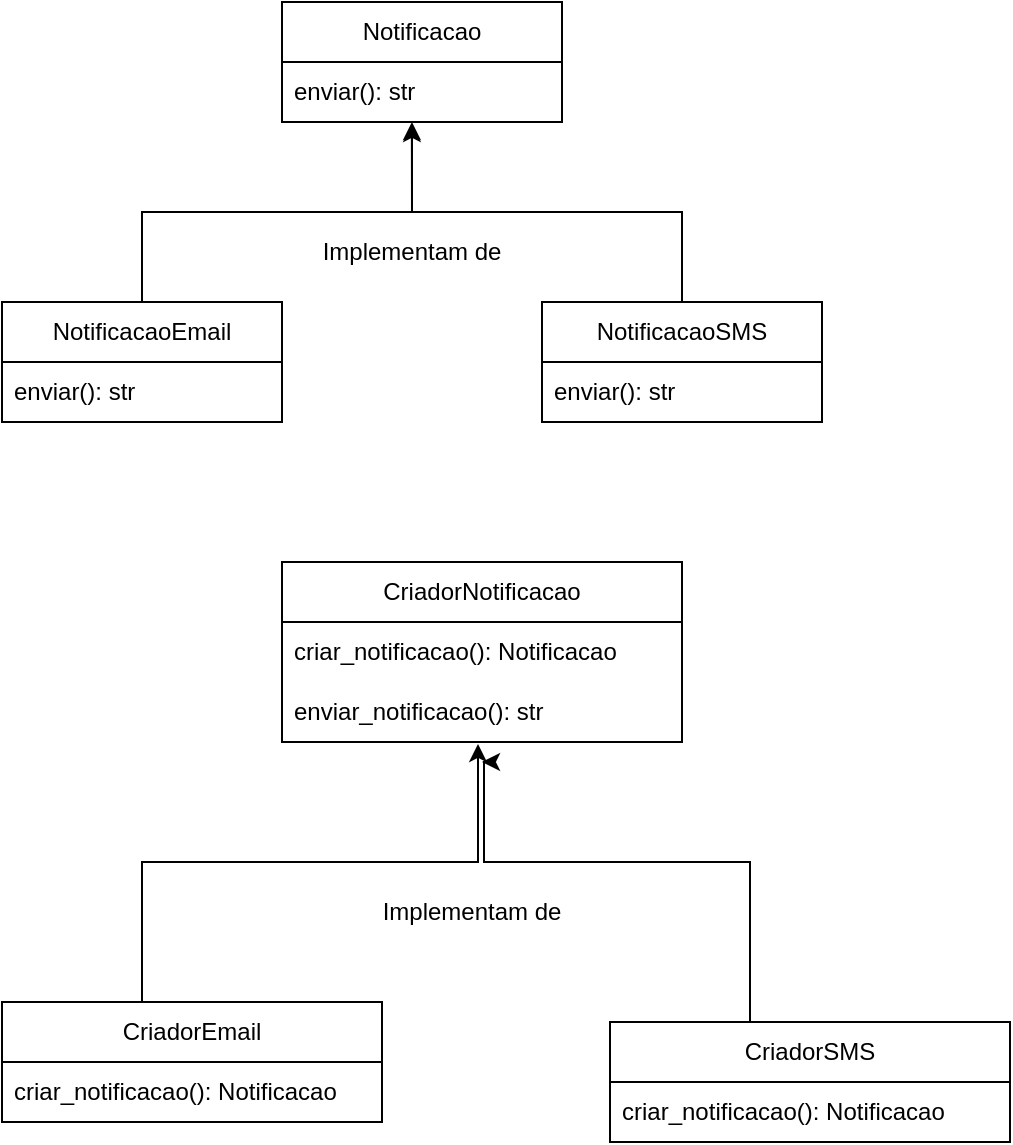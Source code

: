 <mxfile version="24.7.6">
  <diagram name="Página-1" id="xVT-u2M1opb2-3hWfFBO">
    <mxGraphModel dx="713" dy="589" grid="1" gridSize="10" guides="1" tooltips="1" connect="1" arrows="1" fold="1" page="1" pageScale="1" pageWidth="827" pageHeight="1169" math="0" shadow="0">
      <root>
        <mxCell id="0" />
        <mxCell id="1" parent="0" />
        <mxCell id="JstVnJ1uUPe2GPETUVGc-1" value="Notificacao" style="swimlane;fontStyle=0;childLayout=stackLayout;horizontal=1;startSize=30;horizontalStack=0;resizeParent=1;resizeParentMax=0;resizeLast=0;collapsible=1;marginBottom=0;whiteSpace=wrap;html=1;" vertex="1" parent="1">
          <mxGeometry x="302" y="50" width="140" height="60" as="geometry" />
        </mxCell>
        <mxCell id="JstVnJ1uUPe2GPETUVGc-2" value="enviar(): str" style="text;strokeColor=none;fillColor=none;align=left;verticalAlign=middle;spacingLeft=4;spacingRight=4;overflow=hidden;points=[[0,0.5],[1,0.5]];portConstraint=eastwest;rotatable=0;whiteSpace=wrap;html=1;" vertex="1" parent="JstVnJ1uUPe2GPETUVGc-1">
          <mxGeometry y="30" width="140" height="30" as="geometry" />
        </mxCell>
        <mxCell id="JstVnJ1uUPe2GPETUVGc-5" value="NotificacaoEmail" style="swimlane;fontStyle=0;childLayout=stackLayout;horizontal=1;startSize=30;horizontalStack=0;resizeParent=1;resizeParentMax=0;resizeLast=0;collapsible=1;marginBottom=0;whiteSpace=wrap;html=1;" vertex="1" parent="1">
          <mxGeometry x="162" y="200" width="140" height="60" as="geometry" />
        </mxCell>
        <mxCell id="JstVnJ1uUPe2GPETUVGc-6" value="enviar(): str" style="text;strokeColor=none;fillColor=none;align=left;verticalAlign=middle;spacingLeft=4;spacingRight=4;overflow=hidden;points=[[0,0.5],[1,0.5]];portConstraint=eastwest;rotatable=0;whiteSpace=wrap;html=1;" vertex="1" parent="JstVnJ1uUPe2GPETUVGc-5">
          <mxGeometry y="30" width="140" height="30" as="geometry" />
        </mxCell>
        <mxCell id="JstVnJ1uUPe2GPETUVGc-9" value="NotificacaoSMS" style="swimlane;fontStyle=0;childLayout=stackLayout;horizontal=1;startSize=30;horizontalStack=0;resizeParent=1;resizeParentMax=0;resizeLast=0;collapsible=1;marginBottom=0;whiteSpace=wrap;html=1;" vertex="1" parent="1">
          <mxGeometry x="432" y="200" width="140" height="60" as="geometry" />
        </mxCell>
        <mxCell id="JstVnJ1uUPe2GPETUVGc-10" value="enviar(): str" style="text;strokeColor=none;fillColor=none;align=left;verticalAlign=middle;spacingLeft=4;spacingRight=4;overflow=hidden;points=[[0,0.5],[1,0.5]];portConstraint=eastwest;rotatable=0;whiteSpace=wrap;html=1;" vertex="1" parent="JstVnJ1uUPe2GPETUVGc-9">
          <mxGeometry y="30" width="140" height="30" as="geometry" />
        </mxCell>
        <mxCell id="JstVnJ1uUPe2GPETUVGc-13" value="CriadorNotificacao" style="swimlane;fontStyle=0;childLayout=stackLayout;horizontal=1;startSize=30;horizontalStack=0;resizeParent=1;resizeParentMax=0;resizeLast=0;collapsible=1;marginBottom=0;whiteSpace=wrap;html=1;" vertex="1" parent="1">
          <mxGeometry x="302" y="330" width="200" height="90" as="geometry" />
        </mxCell>
        <mxCell id="JstVnJ1uUPe2GPETUVGc-14" value="criar_notificacao(): Notificacao" style="text;strokeColor=none;fillColor=none;align=left;verticalAlign=middle;spacingLeft=4;spacingRight=4;overflow=hidden;points=[[0,0.5],[1,0.5]];portConstraint=eastwest;rotatable=0;whiteSpace=wrap;html=1;" vertex="1" parent="JstVnJ1uUPe2GPETUVGc-13">
          <mxGeometry y="30" width="200" height="30" as="geometry" />
        </mxCell>
        <mxCell id="JstVnJ1uUPe2GPETUVGc-15" value="enviar_notificacao(): str" style="text;strokeColor=none;fillColor=none;align=left;verticalAlign=middle;spacingLeft=4;spacingRight=4;overflow=hidden;points=[[0,0.5],[1,0.5]];portConstraint=eastwest;rotatable=0;whiteSpace=wrap;html=1;" vertex="1" parent="JstVnJ1uUPe2GPETUVGc-13">
          <mxGeometry y="60" width="200" height="30" as="geometry" />
        </mxCell>
        <mxCell id="JstVnJ1uUPe2GPETUVGc-17" value="CriadorEmail" style="swimlane;fontStyle=0;childLayout=stackLayout;horizontal=1;startSize=30;horizontalStack=0;resizeParent=1;resizeParentMax=0;resizeLast=0;collapsible=1;marginBottom=0;whiteSpace=wrap;html=1;" vertex="1" parent="1">
          <mxGeometry x="162" y="550" width="190" height="60" as="geometry" />
        </mxCell>
        <mxCell id="JstVnJ1uUPe2GPETUVGc-18" value="criar_notificacao(): Notificacao" style="text;strokeColor=none;fillColor=none;align=left;verticalAlign=middle;spacingLeft=4;spacingRight=4;overflow=hidden;points=[[0,0.5],[1,0.5]];portConstraint=eastwest;rotatable=0;whiteSpace=wrap;html=1;" vertex="1" parent="JstVnJ1uUPe2GPETUVGc-17">
          <mxGeometry y="30" width="190" height="30" as="geometry" />
        </mxCell>
        <mxCell id="JstVnJ1uUPe2GPETUVGc-29" style="edgeStyle=orthogonalEdgeStyle;rounded=0;orthogonalLoop=1;jettySize=auto;html=1;" edge="1" parent="1" source="JstVnJ1uUPe2GPETUVGc-21">
          <mxGeometry relative="1" as="geometry">
            <mxPoint x="402" y="430" as="targetPoint" />
            <Array as="points">
              <mxPoint x="536" y="480" />
              <mxPoint x="403" y="480" />
            </Array>
          </mxGeometry>
        </mxCell>
        <mxCell id="JstVnJ1uUPe2GPETUVGc-21" value="CriadorSMS" style="swimlane;fontStyle=0;childLayout=stackLayout;horizontal=1;startSize=30;horizontalStack=0;resizeParent=1;resizeParentMax=0;resizeLast=0;collapsible=1;marginBottom=0;whiteSpace=wrap;html=1;" vertex="1" parent="1">
          <mxGeometry x="466" y="560" width="200" height="60" as="geometry" />
        </mxCell>
        <mxCell id="JstVnJ1uUPe2GPETUVGc-22" value="criar_notificacao(): Notificacao" style="text;strokeColor=none;fillColor=none;align=left;verticalAlign=middle;spacingLeft=4;spacingRight=4;overflow=hidden;points=[[0,0.5],[1,0.5]];portConstraint=eastwest;rotatable=0;whiteSpace=wrap;html=1;" vertex="1" parent="JstVnJ1uUPe2GPETUVGc-21">
          <mxGeometry y="30" width="200" height="30" as="geometry" />
        </mxCell>
        <mxCell id="JstVnJ1uUPe2GPETUVGc-25" style="edgeStyle=orthogonalEdgeStyle;rounded=0;orthogonalLoop=1;jettySize=auto;html=1;entryX=0.464;entryY=1;entryDx=0;entryDy=0;entryPerimeter=0;" edge="1" parent="1" source="JstVnJ1uUPe2GPETUVGc-9" target="JstVnJ1uUPe2GPETUVGc-2">
          <mxGeometry relative="1" as="geometry" />
        </mxCell>
        <mxCell id="JstVnJ1uUPe2GPETUVGc-26" style="edgeStyle=orthogonalEdgeStyle;rounded=0;orthogonalLoop=1;jettySize=auto;html=1;entryX=0.464;entryY=1.033;entryDx=0;entryDy=0;entryPerimeter=0;" edge="1" parent="1" source="JstVnJ1uUPe2GPETUVGc-5" target="JstVnJ1uUPe2GPETUVGc-2">
          <mxGeometry relative="1" as="geometry" />
        </mxCell>
        <mxCell id="JstVnJ1uUPe2GPETUVGc-27" value="Implementam de" style="text;html=1;align=center;verticalAlign=middle;whiteSpace=wrap;rounded=0;" vertex="1" parent="1">
          <mxGeometry x="312" y="160" width="110" height="30" as="geometry" />
        </mxCell>
        <mxCell id="JstVnJ1uUPe2GPETUVGc-28" style="edgeStyle=orthogonalEdgeStyle;rounded=0;orthogonalLoop=1;jettySize=auto;html=1;entryX=0.49;entryY=1.033;entryDx=0;entryDy=0;entryPerimeter=0;" edge="1" parent="1" source="JstVnJ1uUPe2GPETUVGc-17" target="JstVnJ1uUPe2GPETUVGc-15">
          <mxGeometry relative="1" as="geometry">
            <Array as="points">
              <mxPoint x="232" y="480" />
              <mxPoint x="400" y="480" />
            </Array>
          </mxGeometry>
        </mxCell>
        <mxCell id="JstVnJ1uUPe2GPETUVGc-30" value="Implementam de" style="text;html=1;align=center;verticalAlign=middle;whiteSpace=wrap;rounded=0;" vertex="1" parent="1">
          <mxGeometry x="342" y="490" width="110" height="30" as="geometry" />
        </mxCell>
      </root>
    </mxGraphModel>
  </diagram>
</mxfile>
